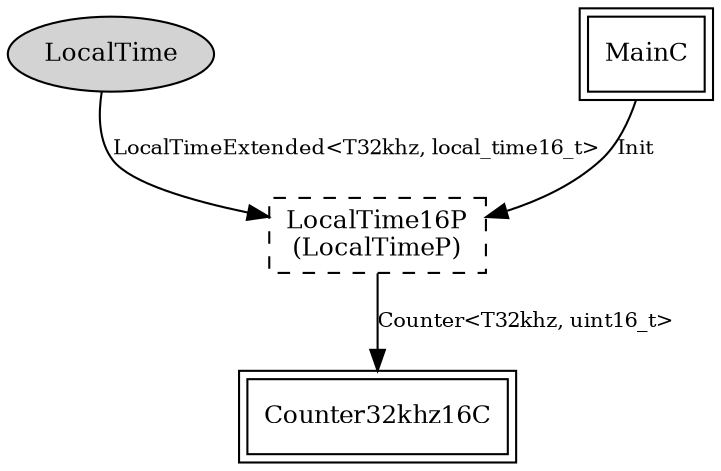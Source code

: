 digraph "LocalTime32khz16C" {
  n0x2b7f5cd5a760 [shape=ellipse, style=filled, label="LocalTime", fontsize=12];
  "LocalTime32khz16C.LocalTimeP" [fontsize=12, shape=box, style=dashed, label="LocalTime16P\n(LocalTimeP)", URL="../chtml/LocalTime16P.html"];
  "MainC" [fontsize=12, shape=box,peripheries=2, URL="../chtml/tos.system.MainC.html"];
  "LocalTime32khz16C.LocalTimeP" [fontsize=12, shape=box, style=dashed, label="LocalTime16P\n(LocalTimeP)", URL="../chtml/LocalTime16P.html"];
  "LocalTime32khz16C.LocalTimeP" [fontsize=12, shape=box, style=dashed, label="LocalTime16P\n(LocalTimeP)", URL="../chtml/LocalTime16P.html"];
  "Counter32khz16C" [fontsize=12, shape=box,peripheries=2, URL="../chtml/tos.chips.msp430.timer.Counter32khz16C.html"];
  "n0x2b7f5cd5a760" -> "LocalTime32khz16C.LocalTimeP" [label="LocalTimeExtended<T32khz, local_time16_t>", URL="../ihtml/LocalTimeExtended.html", fontsize=10];
  "MainC" -> "LocalTime32khz16C.LocalTimeP" [label="Init", URL="../ihtml/tos.interfaces.Init.html", fontsize=10];
  "LocalTime32khz16C.LocalTimeP" -> "Counter32khz16C" [label="Counter<T32khz, uint16_t>", URL="../ihtml/tos.lib.timer.Counter.html", fontsize=10];
}
